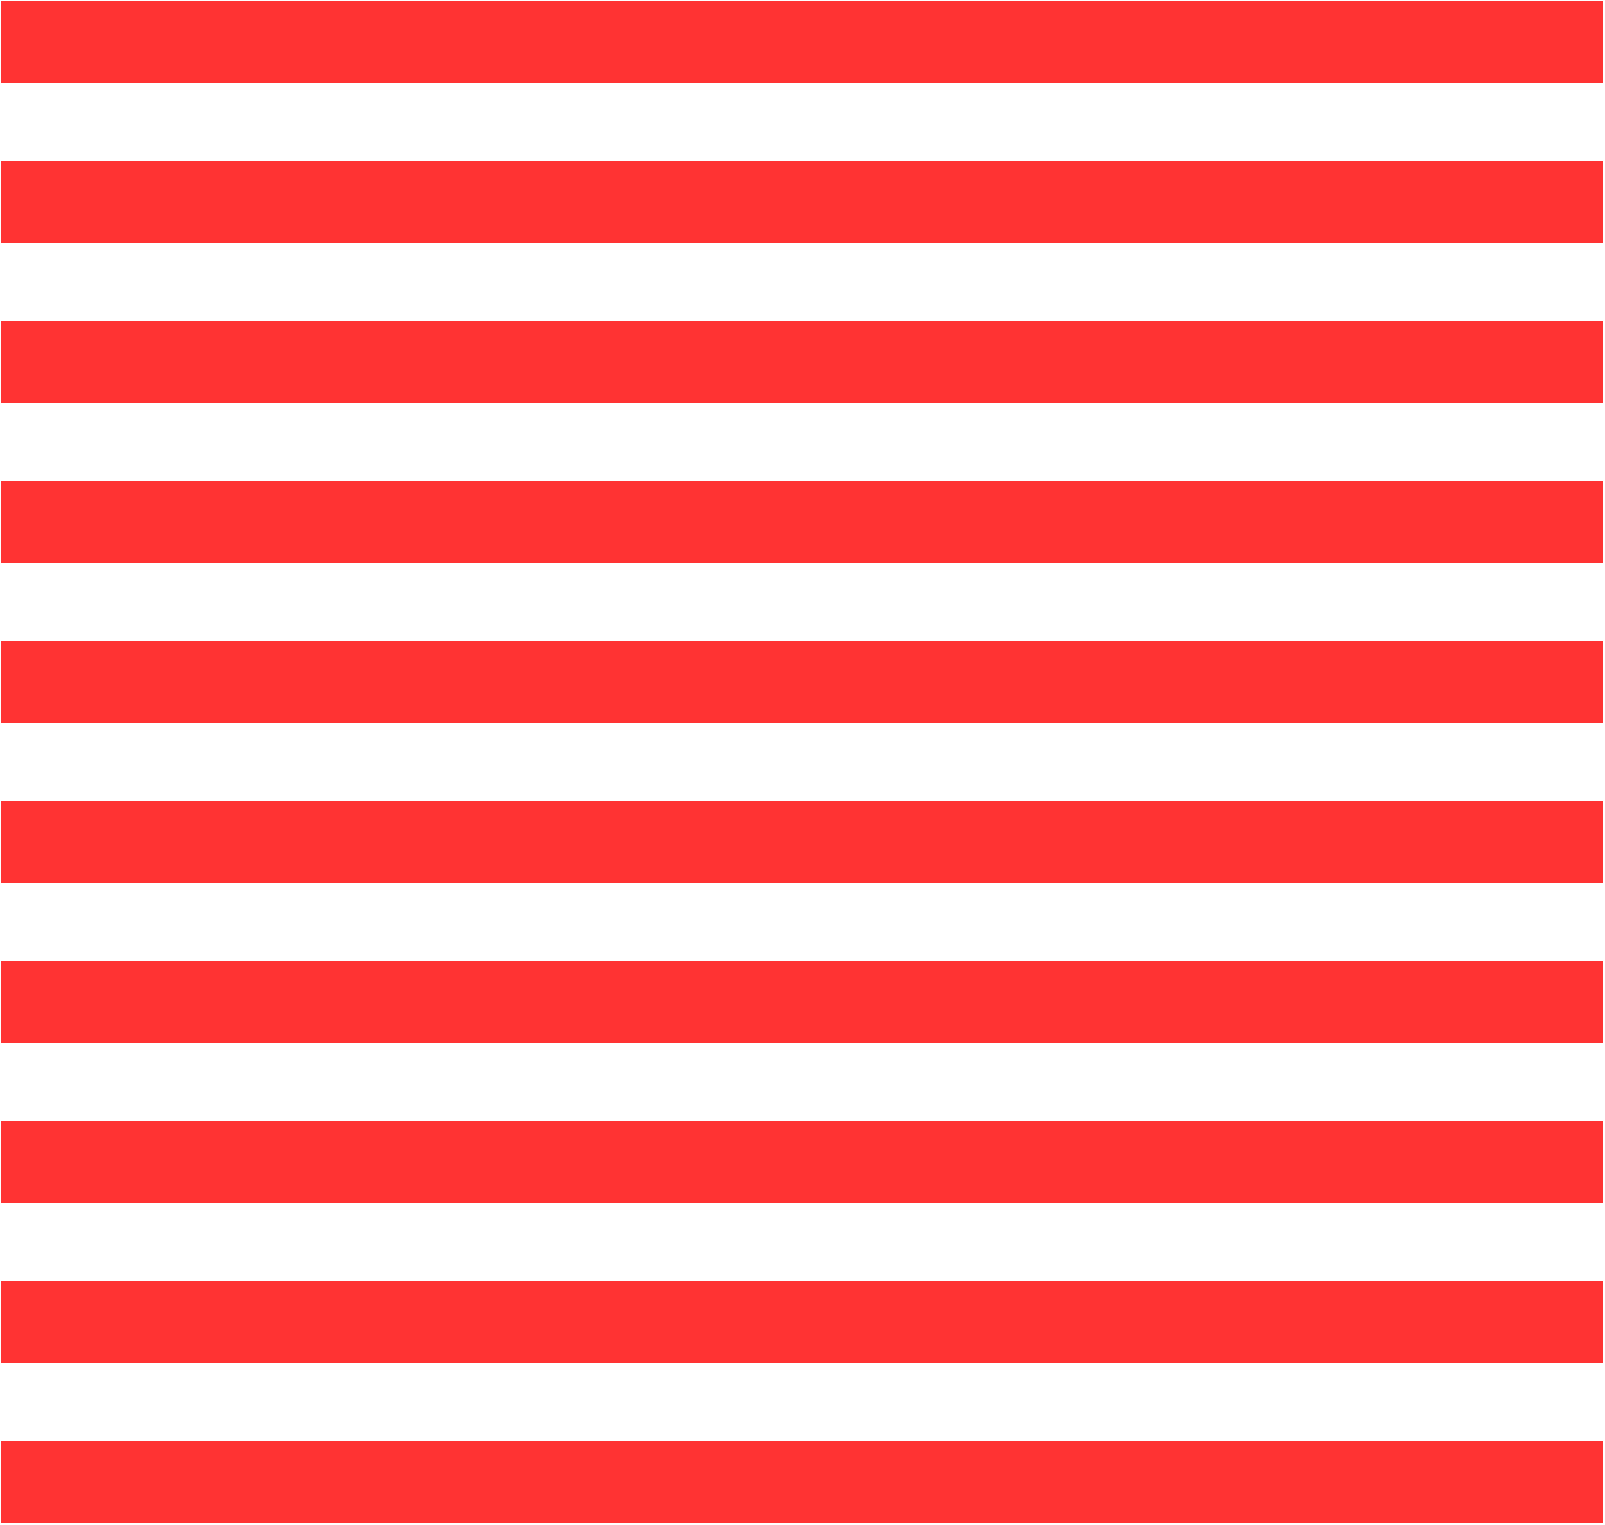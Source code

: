 <mxfile version="22.0.3" type="device">
  <diagram name="Page-1" id="DIyiCXhy0-kuyBT9qirS">
    <mxGraphModel dx="1710" dy="1142" grid="1" gridSize="10" guides="1" tooltips="1" connect="1" arrows="1" fold="1" page="1" pageScale="1" pageWidth="800" pageHeight="800" math="0" shadow="0">
      <root>
        <mxCell id="0" />
        <mxCell id="1" parent="0" />
        <mxCell id="Odn1iNsw_RMKnAQ4CuYD-3" value="" style="rounded=0;whiteSpace=wrap;html=1;fillColor=#FF3333;strokeColor=#FF3333;" parent="1" vertex="1">
          <mxGeometry width="800" height="40" as="geometry" />
        </mxCell>
        <mxCell id="Tys312_1LAsUCiZDHO8G-1" value="" style="rounded=0;whiteSpace=wrap;html=1;fillColor=#FF3333;strokeColor=#FF3333;" vertex="1" parent="1">
          <mxGeometry y="80" width="800" height="40" as="geometry" />
        </mxCell>
        <mxCell id="Tys312_1LAsUCiZDHO8G-2" value="" style="rounded=0;whiteSpace=wrap;html=1;fillColor=#FF3333;strokeColor=#FF3333;" vertex="1" parent="1">
          <mxGeometry y="160" width="800" height="40" as="geometry" />
        </mxCell>
        <mxCell id="Tys312_1LAsUCiZDHO8G-3" value="" style="rounded=0;whiteSpace=wrap;html=1;fillColor=#FF3333;strokeColor=#FF3333;" vertex="1" parent="1">
          <mxGeometry y="240" width="800" height="40" as="geometry" />
        </mxCell>
        <mxCell id="Tys312_1LAsUCiZDHO8G-4" value="" style="rounded=0;whiteSpace=wrap;html=1;fillColor=#FF3333;strokeColor=#FF3333;" vertex="1" parent="1">
          <mxGeometry y="320" width="800" height="40" as="geometry" />
        </mxCell>
        <mxCell id="Tys312_1LAsUCiZDHO8G-5" value="" style="rounded=0;whiteSpace=wrap;html=1;fillColor=#FF3333;strokeColor=#FF3333;" vertex="1" parent="1">
          <mxGeometry y="400" width="800" height="40" as="geometry" />
        </mxCell>
        <mxCell id="Tys312_1LAsUCiZDHO8G-6" value="" style="rounded=0;whiteSpace=wrap;html=1;fillColor=#FF3333;strokeColor=#FF3333;" vertex="1" parent="1">
          <mxGeometry y="480" width="800" height="40" as="geometry" />
        </mxCell>
        <mxCell id="Tys312_1LAsUCiZDHO8G-7" value="" style="rounded=0;whiteSpace=wrap;html=1;fillColor=#FF3333;strokeColor=#FF3333;" vertex="1" parent="1">
          <mxGeometry y="560" width="800" height="40" as="geometry" />
        </mxCell>
        <mxCell id="Tys312_1LAsUCiZDHO8G-8" value="" style="rounded=0;whiteSpace=wrap;html=1;fillColor=#FF3333;strokeColor=#FF3333;" vertex="1" parent="1">
          <mxGeometry y="640" width="800" height="40" as="geometry" />
        </mxCell>
        <mxCell id="Tys312_1LAsUCiZDHO8G-9" value="" style="rounded=0;whiteSpace=wrap;html=1;fillColor=#FF3333;strokeColor=#FF3333;" vertex="1" parent="1">
          <mxGeometry y="720" width="800" height="40" as="geometry" />
        </mxCell>
      </root>
    </mxGraphModel>
  </diagram>
</mxfile>

